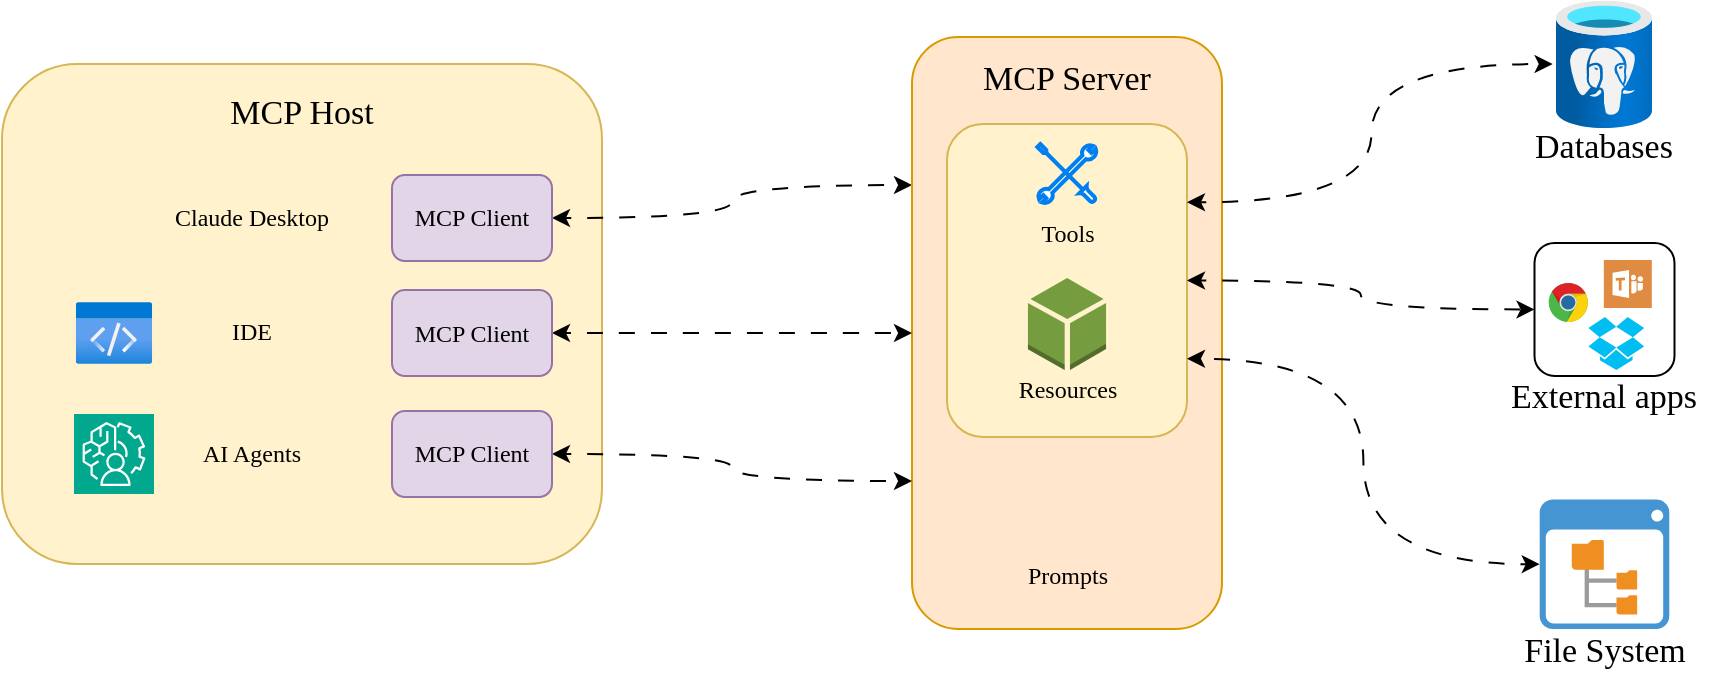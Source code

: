 <mxfile version="26.1.0">
  <diagram name="Page-1" id="wsdKO4L_Mjt-BrvJ1xW_">
    <mxGraphModel dx="954" dy="706" grid="1" gridSize="10" guides="1" tooltips="1" connect="1" arrows="1" fold="1" page="1" pageScale="1" pageWidth="1169" pageHeight="827" math="0" shadow="0">
      <root>
        <mxCell id="0" />
        <mxCell id="1" parent="0" />
        <mxCell id="9nvoB9aB82w--zM6oonn-13" value="" style="rounded=1;whiteSpace=wrap;html=1;fillColor=#fff2cc;strokeColor=#d6b656;gradientColor=none;" vertex="1" parent="1">
          <mxGeometry x="130" y="130" width="300" height="250" as="geometry" />
        </mxCell>
        <mxCell id="9nvoB9aB82w--zM6oonn-14" value="&lt;font face=&quot;Comic Sans MS&quot;&gt;MCP Host&lt;/font&gt;" style="text;html=1;align=center;verticalAlign=middle;whiteSpace=wrap;rounded=0;fontSize=17;" vertex="1" parent="1">
          <mxGeometry x="235" y="140" width="90" height="30" as="geometry" />
        </mxCell>
        <mxCell id="9nvoB9aB82w--zM6oonn-15" value="" style="shape=image;verticalLabelPosition=bottom;labelBackgroundColor=default;verticalAlign=top;aspect=fixed;imageAspect=0;image=https://zorgle.co.uk/wp-content/uploads/2024/11/Claude-ai-logo.png;" vertex="1" parent="1">
          <mxGeometry x="170" y="190" width="32" height="32" as="geometry" />
        </mxCell>
        <mxCell id="9nvoB9aB82w--zM6oonn-16" value="&lt;font face=&quot;Comic Sans MS&quot;&gt;Claude Desktop&lt;/font&gt;" style="text;html=1;align=center;verticalAlign=middle;whiteSpace=wrap;rounded=0;" vertex="1" parent="1">
          <mxGeometry x="210" y="192" width="90" height="30" as="geometry" />
        </mxCell>
        <mxCell id="9nvoB9aB82w--zM6oonn-17" value="" style="image;aspect=fixed;html=1;points=[];align=center;fontSize=12;image=img/lib/azure2/general/Code.svg;" vertex="1" parent="1">
          <mxGeometry x="166.92" y="249" width="38.15" height="31" as="geometry" />
        </mxCell>
        <mxCell id="9nvoB9aB82w--zM6oonn-18" value="&lt;font face=&quot;Comic Sans MS&quot;&gt;IDE&lt;/font&gt;" style="text;html=1;align=center;verticalAlign=middle;whiteSpace=wrap;rounded=0;" vertex="1" parent="1">
          <mxGeometry x="230" y="249" width="50" height="30" as="geometry" />
        </mxCell>
        <mxCell id="9nvoB9aB82w--zM6oonn-19" value="" style="sketch=0;points=[[0,0,0],[0.25,0,0],[0.5,0,0],[0.75,0,0],[1,0,0],[0,1,0],[0.25,1,0],[0.5,1,0],[0.75,1,0],[1,1,0],[0,0.25,0],[0,0.5,0],[0,0.75,0],[1,0.25,0],[1,0.5,0],[1,0.75,0]];outlineConnect=0;fontColor=#232F3E;fillColor=#01A88D;strokeColor=#ffffff;dashed=0;verticalLabelPosition=bottom;verticalAlign=top;align=center;html=1;fontSize=12;fontStyle=0;aspect=fixed;shape=mxgraph.aws4.resourceIcon;resIcon=mxgraph.aws4.augmented_ai;" vertex="1" parent="1">
          <mxGeometry x="166" y="305" width="40" height="40" as="geometry" />
        </mxCell>
        <mxCell id="9nvoB9aB82w--zM6oonn-20" value="&lt;font face=&quot;Comic Sans MS&quot;&gt;AI Agents&lt;/font&gt;" style="text;html=1;align=center;verticalAlign=middle;whiteSpace=wrap;rounded=0;" vertex="1" parent="1">
          <mxGeometry x="220" y="310" width="70" height="30" as="geometry" />
        </mxCell>
        <mxCell id="9nvoB9aB82w--zM6oonn-30" style="edgeStyle=orthogonalEdgeStyle;rounded=0;orthogonalLoop=1;jettySize=auto;html=1;exitX=1;exitY=0.5;exitDx=0;exitDy=0;entryX=0;entryY=0.25;entryDx=0;entryDy=0;flowAnimation=1;startArrow=classic;startFill=1;curved=1;" edge="1" parent="1" source="9nvoB9aB82w--zM6oonn-21" target="9nvoB9aB82w--zM6oonn-25">
          <mxGeometry relative="1" as="geometry" />
        </mxCell>
        <mxCell id="9nvoB9aB82w--zM6oonn-21" value="&lt;font face=&quot;Comic Sans MS&quot;&gt;MCP Client&lt;/font&gt;" style="rounded=1;whiteSpace=wrap;html=1;fillColor=#e1d5e7;strokeColor=#9673a6;" vertex="1" parent="1">
          <mxGeometry x="325" y="185.5" width="80" height="43" as="geometry" />
        </mxCell>
        <mxCell id="9nvoB9aB82w--zM6oonn-38" value="" style="group" vertex="1" connectable="0" parent="1">
          <mxGeometry x="585" y="116.5" width="155" height="296" as="geometry" />
        </mxCell>
        <mxCell id="9nvoB9aB82w--zM6oonn-25" value="" style="rounded=1;whiteSpace=wrap;html=1;fillColor=#ffe6cc;strokeColor=#d79b00;" vertex="1" parent="9nvoB9aB82w--zM6oonn-38">
          <mxGeometry width="155" height="296" as="geometry" />
        </mxCell>
        <mxCell id="9nvoB9aB82w--zM6oonn-26" value="&lt;font face=&quot;Comic Sans MS&quot;&gt;MCP Server&lt;/font&gt;" style="text;html=1;align=center;verticalAlign=middle;whiteSpace=wrap;rounded=0;fontSize=17;" vertex="1" parent="9nvoB9aB82w--zM6oonn-38">
          <mxGeometry x="26.25" y="6" width="102.5" height="30" as="geometry" />
        </mxCell>
        <mxCell id="9nvoB9aB82w--zM6oonn-57" value="" style="rounded=1;whiteSpace=wrap;html=1;fillColor=#fff2cc;strokeColor=#d6b656;" vertex="1" parent="9nvoB9aB82w--zM6oonn-38">
          <mxGeometry x="17.5" y="43.5" width="120" height="156.5" as="geometry" />
        </mxCell>
        <mxCell id="9nvoB9aB82w--zM6oonn-31" value="" style="html=1;verticalLabelPosition=bottom;align=center;labelBackgroundColor=#ffffff;verticalAlign=top;strokeWidth=2;strokeColor=#0080F0;shadow=0;dashed=0;shape=mxgraph.ios7.icons.tools;pointerEvents=1" vertex="1" parent="9nvoB9aB82w--zM6oonn-38">
          <mxGeometry x="62.65" y="53.5" width="29.7" height="29.7" as="geometry" />
        </mxCell>
        <mxCell id="9nvoB9aB82w--zM6oonn-32" value="&lt;font face=&quot;Comic Sans MS&quot;&gt;Tools&lt;/font&gt;" style="text;html=1;align=center;verticalAlign=middle;whiteSpace=wrap;rounded=0;" vertex="1" parent="9nvoB9aB82w--zM6oonn-38">
          <mxGeometry x="48.75" y="83.2" width="57.5" height="30" as="geometry" />
        </mxCell>
        <mxCell id="9nvoB9aB82w--zM6oonn-35" value="" style="outlineConnect=0;dashed=0;verticalLabelPosition=bottom;verticalAlign=top;align=center;html=1;shape=mxgraph.aws3.resources;fillColor=#759C3E;gradientColor=none;" vertex="1" parent="9nvoB9aB82w--zM6oonn-38">
          <mxGeometry x="57.97" y="120.5" width="39.06" height="46" as="geometry" />
        </mxCell>
        <mxCell id="9nvoB9aB82w--zM6oonn-36" value="&lt;font face=&quot;Comic Sans MS&quot;&gt;Resources&lt;/font&gt;" style="text;html=1;align=center;verticalAlign=middle;whiteSpace=wrap;rounded=0;" vertex="1" parent="9nvoB9aB82w--zM6oonn-38">
          <mxGeometry x="48.75" y="161.5" width="57.5" height="30" as="geometry" />
        </mxCell>
        <mxCell id="9nvoB9aB82w--zM6oonn-34" value="&lt;font face=&quot;Comic Sans MS&quot;&gt;Prompts&lt;/font&gt;" style="text;html=1;align=center;verticalAlign=middle;whiteSpace=wrap;rounded=0;" vertex="1" parent="9nvoB9aB82w--zM6oonn-38">
          <mxGeometry x="48.75" y="254.5" width="57.5" height="30" as="geometry" />
        </mxCell>
        <mxCell id="9nvoB9aB82w--zM6oonn-33" value="" style="shape=image;html=1;verticalAlign=top;verticalLabelPosition=bottom;labelBackgroundColor=#ffffff;imageAspect=0;aspect=fixed;image=https://cdn2.iconfinder.com/data/icons/onebit/PNG/terminal_prompt.png" vertex="1" parent="9nvoB9aB82w--zM6oonn-38">
          <mxGeometry x="56" y="213.5" width="43" height="43" as="geometry" />
        </mxCell>
        <mxCell id="9nvoB9aB82w--zM6oonn-62" style="edgeStyle=orthogonalEdgeStyle;rounded=0;orthogonalLoop=1;jettySize=auto;html=1;entryX=1;entryY=0.75;entryDx=0;entryDy=0;startArrow=classic;startFill=1;flowAnimation=1;curved=1;" edge="1" parent="1" source="9nvoB9aB82w--zM6oonn-39" target="9nvoB9aB82w--zM6oonn-57">
          <mxGeometry relative="1" as="geometry" />
        </mxCell>
        <mxCell id="9nvoB9aB82w--zM6oonn-39" value="" style="shadow=0;dashed=0;html=1;strokeColor=none;fillColor=#4495D1;labelPosition=center;verticalLabelPosition=bottom;verticalAlign=top;align=center;outlineConnect=0;shape=mxgraph.veeam.2d.file_system_browser;" vertex="1" parent="1">
          <mxGeometry x="898.85" y="347.7" width="64.8" height="64.8" as="geometry" />
        </mxCell>
        <mxCell id="9nvoB9aB82w--zM6oonn-41" value="&lt;font face=&quot;Comic Sans MS&quot;&gt;File System&lt;/font&gt;" style="text;html=1;align=center;verticalAlign=middle;whiteSpace=wrap;rounded=0;fontSize=17;" vertex="1" parent="1">
          <mxGeometry x="880" y="408.65" width="102.5" height="30" as="geometry" />
        </mxCell>
        <mxCell id="9nvoB9aB82w--zM6oonn-44" style="edgeStyle=orthogonalEdgeStyle;rounded=0;orthogonalLoop=1;jettySize=auto;html=1;exitX=1;exitY=0.5;exitDx=0;exitDy=0;entryX=0;entryY=0.5;entryDx=0;entryDy=0;startArrow=classic;startFill=1;flowAnimation=1;curved=1;" edge="1" parent="1" source="9nvoB9aB82w--zM6oonn-42" target="9nvoB9aB82w--zM6oonn-25">
          <mxGeometry relative="1" as="geometry" />
        </mxCell>
        <mxCell id="9nvoB9aB82w--zM6oonn-42" value="&lt;font face=&quot;Comic Sans MS&quot;&gt;MCP Client&lt;/font&gt;" style="rounded=1;whiteSpace=wrap;html=1;fillColor=#e1d5e7;strokeColor=#9673a6;" vertex="1" parent="1">
          <mxGeometry x="325" y="243" width="80" height="43" as="geometry" />
        </mxCell>
        <mxCell id="9nvoB9aB82w--zM6oonn-45" style="edgeStyle=orthogonalEdgeStyle;rounded=0;orthogonalLoop=1;jettySize=auto;html=1;exitX=1;exitY=0.5;exitDx=0;exitDy=0;entryX=0;entryY=0.75;entryDx=0;entryDy=0;startArrow=classic;startFill=1;flowAnimation=1;curved=1;" edge="1" parent="1" source="9nvoB9aB82w--zM6oonn-43" target="9nvoB9aB82w--zM6oonn-25">
          <mxGeometry relative="1" as="geometry" />
        </mxCell>
        <mxCell id="9nvoB9aB82w--zM6oonn-43" value="&lt;font face=&quot;Comic Sans MS&quot;&gt;MCP Client&lt;/font&gt;" style="rounded=1;whiteSpace=wrap;html=1;fillColor=#e1d5e7;strokeColor=#9673a6;" vertex="1" parent="1">
          <mxGeometry x="325" y="303.5" width="80" height="43" as="geometry" />
        </mxCell>
        <mxCell id="9nvoB9aB82w--zM6oonn-50" value="" style="group" vertex="1" connectable="0" parent="1">
          <mxGeometry x="896.25" y="219.45" width="70" height="66.5" as="geometry" />
        </mxCell>
        <mxCell id="9nvoB9aB82w--zM6oonn-49" value="" style="rounded=1;whiteSpace=wrap;html=1;" vertex="1" parent="9nvoB9aB82w--zM6oonn-50">
          <mxGeometry width="70" height="66.5" as="geometry" />
        </mxCell>
        <mxCell id="9nvoB9aB82w--zM6oonn-46" value="" style="dashed=0;outlineConnect=0;html=1;align=center;labelPosition=center;verticalLabelPosition=bottom;verticalAlign=top;shape=mxgraph.weblogos.chrome" vertex="1" parent="9nvoB9aB82w--zM6oonn-50">
          <mxGeometry x="7.11" y="20" width="19.84" height="20" as="geometry" />
        </mxCell>
        <mxCell id="9nvoB9aB82w--zM6oonn-47" value="" style="verticalLabelPosition=bottom;html=1;verticalAlign=top;align=center;strokeColor=none;fillColor=#00BEF2;shape=mxgraph.azure.dropbox_code_source;" vertex="1" parent="9nvoB9aB82w--zM6oonn-50">
          <mxGeometry x="26.95" y="37" width="27.89" height="26.5" as="geometry" />
        </mxCell>
        <mxCell id="9nvoB9aB82w--zM6oonn-48" value="" style="sketch=0;pointerEvents=1;shadow=0;dashed=0;html=1;strokeColor=none;fillColor=#DF8C42;labelPosition=center;verticalLabelPosition=bottom;verticalAlign=top;align=center;outlineConnect=0;shape=mxgraph.veeam2.microsoft_teams;" vertex="1" parent="9nvoB9aB82w--zM6oonn-50">
          <mxGeometry x="34.65" y="8.5" width="24" height="24" as="geometry" />
        </mxCell>
        <mxCell id="9nvoB9aB82w--zM6oonn-51" value="&lt;font face=&quot;Comic Sans MS&quot;&gt;External apps&lt;/font&gt;" style="text;html=1;align=center;verticalAlign=middle;whiteSpace=wrap;rounded=0;fontSize=17;" vertex="1" parent="1">
          <mxGeometry x="871.25" y="282.35" width="120" height="30" as="geometry" />
        </mxCell>
        <mxCell id="9nvoB9aB82w--zM6oonn-52" value="" style="image;aspect=fixed;html=1;points=[];align=center;fontSize=12;image=img/lib/azure2/databases/Azure_Database_PostgreSQL_Server.svg;" vertex="1" parent="1">
          <mxGeometry x="907" y="98.2" width="48" height="64" as="geometry" />
        </mxCell>
        <mxCell id="9nvoB9aB82w--zM6oonn-53" value="&lt;font face=&quot;Comic Sans MS&quot;&gt;Databases&lt;/font&gt;" style="text;html=1;align=center;verticalAlign=middle;whiteSpace=wrap;rounded=0;fontSize=17;" vertex="1" parent="1">
          <mxGeometry x="871.25" y="157.35" width="120" height="30" as="geometry" />
        </mxCell>
        <mxCell id="9nvoB9aB82w--zM6oonn-59" style="edgeStyle=orthogonalEdgeStyle;rounded=0;orthogonalLoop=1;jettySize=auto;html=1;exitX=1;exitY=0.25;exitDx=0;exitDy=0;entryX=-0.035;entryY=0.497;entryDx=0;entryDy=0;entryPerimeter=0;startArrow=classic;startFill=1;flowAnimation=1;curved=1;" edge="1" parent="1" source="9nvoB9aB82w--zM6oonn-57" target="9nvoB9aB82w--zM6oonn-52">
          <mxGeometry relative="1" as="geometry" />
        </mxCell>
        <mxCell id="9nvoB9aB82w--zM6oonn-60" style="edgeStyle=orthogonalEdgeStyle;rounded=0;orthogonalLoop=1;jettySize=auto;html=1;exitX=1;exitY=0.5;exitDx=0;exitDy=0;entryX=0;entryY=0.5;entryDx=0;entryDy=0;startArrow=classic;startFill=1;flowAnimation=1;curved=1;" edge="1" parent="1" source="9nvoB9aB82w--zM6oonn-57" target="9nvoB9aB82w--zM6oonn-49">
          <mxGeometry relative="1" as="geometry" />
        </mxCell>
      </root>
    </mxGraphModel>
  </diagram>
</mxfile>
